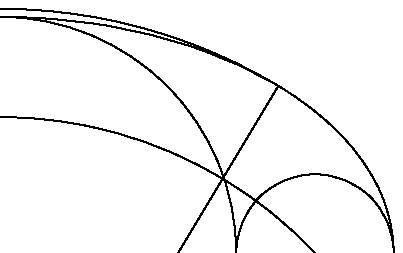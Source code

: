 % ellipticthing.mp
% L. Nobre G.
% 2011

prologues := 1;

beginfig(1);
  numeric u, a, b, i, n, astep;
  u = 1cm;
  a = 5u;
  b = 3u;
  n = 24;
  astep = 360/n;
  path elli, arcb;
  elli = (a,0) for i=1 upto (n-1):
      ..(a*cosd(i*astep),b*sind(i*astep))
  endfor ..cycle;
  draw elli;
  draw fullcircle scaled (2*b);
  draw fullcircle scaled (a-b) shifted (0.5*(a+b),0);
  draw fullcircle scaled (a-b) shifted (-0.5*(a+b),0);
  pair refpoint, refslope, centerpo, focus;
  refpoint = (a,b)/sqrt(2);
  refslope = unitvector(b,a);
  centerpo = refpoint + whatever*refslope;
  xpart centerpo = 0;
  draw centerpo--refpoint;
  draw centerpo--(-xpart refpoint,ypart refpoint);
  numeric len, ang, lenb, angb;
  len = abs(refpoint-centerpo);
  ang = angle(refpoint-centerpo);
  draw refpoint for i=1 upto n:
      ..(centerpo+len*dir(2*i*(90-ang)/n+ang))
  endfor;
  focus = (4u,0);
  lenb = abs(focus-centerpo);
  angb = angle(focus-centerpo);
  arcb = focus for i=1 upto n:
      ..(centerpo+lenb*dir(2*i*(90-angb)/n+angb))
  endfor;
  draw arcb;
  draw arcb rotated 180;
  draw centerpo--focus;
  draw centerpo--(-xpart focus,ypart focus);
endfig;

end.